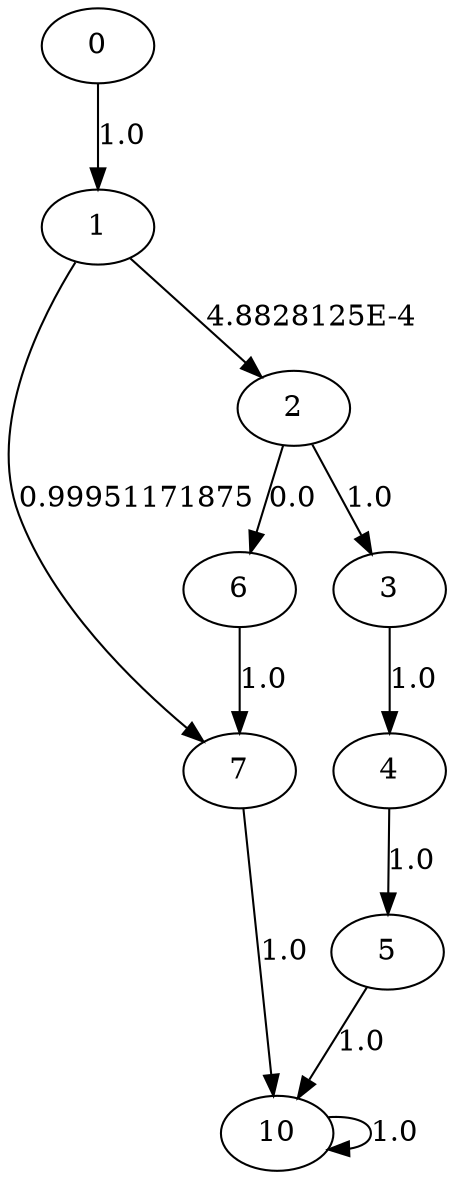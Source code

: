 digraph {
	0 -> 1[label= "1.0"];
	1 -> 7[label= "0.99951171875"];
	1 -> 2[label= "4.8828125E-4"];
	2 -> 6[label= "0.0"];
	2 -> 3[label= "1.0"];
	3 -> 4[label= "1.0"];
	4 -> 5[label= "1.0"];
	5 -> 10[label= "1.0"];
	6 -> 7[label= "1.0"];
	7 -> 10[label= "1.0"];
	10 -> 10[label= "1.0"];
}